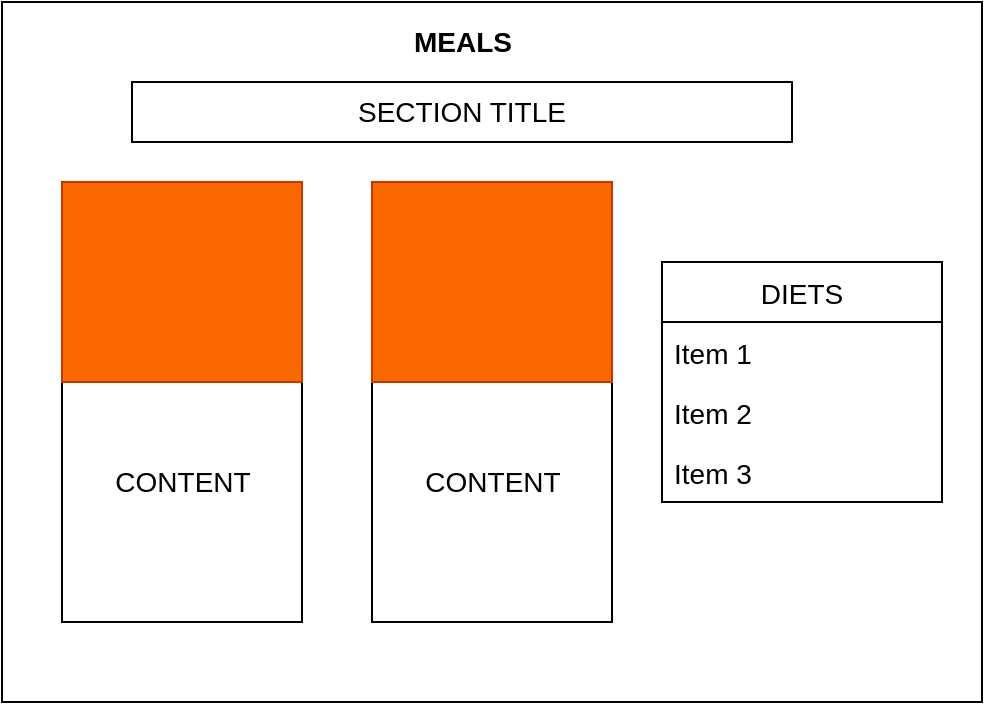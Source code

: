 <mxfile>
    <diagram id="MaD_cZfE7Eb5t-BLkC1h" name="Page-1">
        <mxGraphModel dx="564" dy="252" grid="1" gridSize="10" guides="1" tooltips="1" connect="1" arrows="1" fold="1" page="1" pageScale="1" pageWidth="850" pageHeight="1100" math="0" shadow="0">
            <root>
                <mxCell id="0"/>
                <mxCell id="1" parent="0"/>
                <mxCell id="2" value="" style="whiteSpace=wrap;html=1;" vertex="1" parent="1">
                    <mxGeometry x="50" y="60" width="490" height="350" as="geometry"/>
                </mxCell>
                <mxCell id="3" value="&lt;font style=&quot;font-size: 14px&quot;&gt;&lt;b&gt;MEALS&lt;/b&gt;&lt;/font&gt;" style="text;html=1;resizable=0;autosize=1;align=center;verticalAlign=middle;points=[];fillColor=none;strokeColor=none;rounded=0;" vertex="1" parent="1">
                    <mxGeometry x="250" y="70" width="60" height="20" as="geometry"/>
                </mxCell>
                <mxCell id="5" value="SECTION TITLE" style="whiteSpace=wrap;html=1;fontSize=14;" vertex="1" parent="1">
                    <mxGeometry x="115" y="100" width="330" height="30" as="geometry"/>
                </mxCell>
                <mxCell id="6" value="" style="whiteSpace=wrap;html=1;fontSize=14;" vertex="1" parent="1">
                    <mxGeometry x="80" y="150" width="120" height="220" as="geometry"/>
                </mxCell>
                <mxCell id="7" value="" style="whiteSpace=wrap;html=1;fontSize=14;" vertex="1" parent="1">
                    <mxGeometry x="235" y="150" width="120" height="220" as="geometry"/>
                </mxCell>
                <mxCell id="8" value="" style="whiteSpace=wrap;html=1;fontSize=14;fillColor=#fa6800;fontColor=#000000;strokeColor=#C73500;" vertex="1" parent="1">
                    <mxGeometry x="80" y="150" width="120" height="100" as="geometry"/>
                </mxCell>
                <mxCell id="9" value="" style="whiteSpace=wrap;html=1;fontSize=14;fillColor=#fa6800;fontColor=#000000;strokeColor=#C73500;" vertex="1" parent="1">
                    <mxGeometry x="235" y="150" width="120" height="100" as="geometry"/>
                </mxCell>
                <mxCell id="10" value="CONTENT" style="text;html=1;resizable=0;autosize=1;align=center;verticalAlign=middle;points=[];fillColor=none;strokeColor=none;rounded=0;fontSize=14;" vertex="1" parent="1">
                    <mxGeometry x="100" y="290" width="80" height="20" as="geometry"/>
                </mxCell>
                <mxCell id="11" value="CONTENT" style="text;html=1;resizable=0;autosize=1;align=center;verticalAlign=middle;points=[];fillColor=none;strokeColor=none;rounded=0;fontSize=14;" vertex="1" parent="1">
                    <mxGeometry x="255" y="290" width="80" height="20" as="geometry"/>
                </mxCell>
                <mxCell id="12" value="DIETS" style="swimlane;fontStyle=0;childLayout=stackLayout;horizontal=1;startSize=30;horizontalStack=0;resizeParent=1;resizeParentMax=0;resizeLast=0;collapsible=1;marginBottom=0;fontSize=14;" vertex="1" parent="1">
                    <mxGeometry x="380" y="190" width="140" height="120" as="geometry">
                        <mxRectangle x="390" y="180" width="70" height="30" as="alternateBounds"/>
                    </mxGeometry>
                </mxCell>
                <mxCell id="13" value="Item 1" style="text;strokeColor=none;fillColor=none;align=left;verticalAlign=middle;spacingLeft=4;spacingRight=4;overflow=hidden;points=[[0,0.5],[1,0.5]];portConstraint=eastwest;rotatable=0;fontSize=14;" vertex="1" parent="12">
                    <mxGeometry y="30" width="140" height="30" as="geometry"/>
                </mxCell>
                <mxCell id="14" value="Item 2" style="text;strokeColor=none;fillColor=none;align=left;verticalAlign=middle;spacingLeft=4;spacingRight=4;overflow=hidden;points=[[0,0.5],[1,0.5]];portConstraint=eastwest;rotatable=0;fontSize=14;" vertex="1" parent="12">
                    <mxGeometry y="60" width="140" height="30" as="geometry"/>
                </mxCell>
                <mxCell id="15" value="Item 3" style="text;strokeColor=none;fillColor=none;align=left;verticalAlign=middle;spacingLeft=4;spacingRight=4;overflow=hidden;points=[[0,0.5],[1,0.5]];portConstraint=eastwest;rotatable=0;fontSize=14;" vertex="1" parent="12">
                    <mxGeometry y="90" width="140" height="30" as="geometry"/>
                </mxCell>
            </root>
        </mxGraphModel>
    </diagram>
</mxfile>
